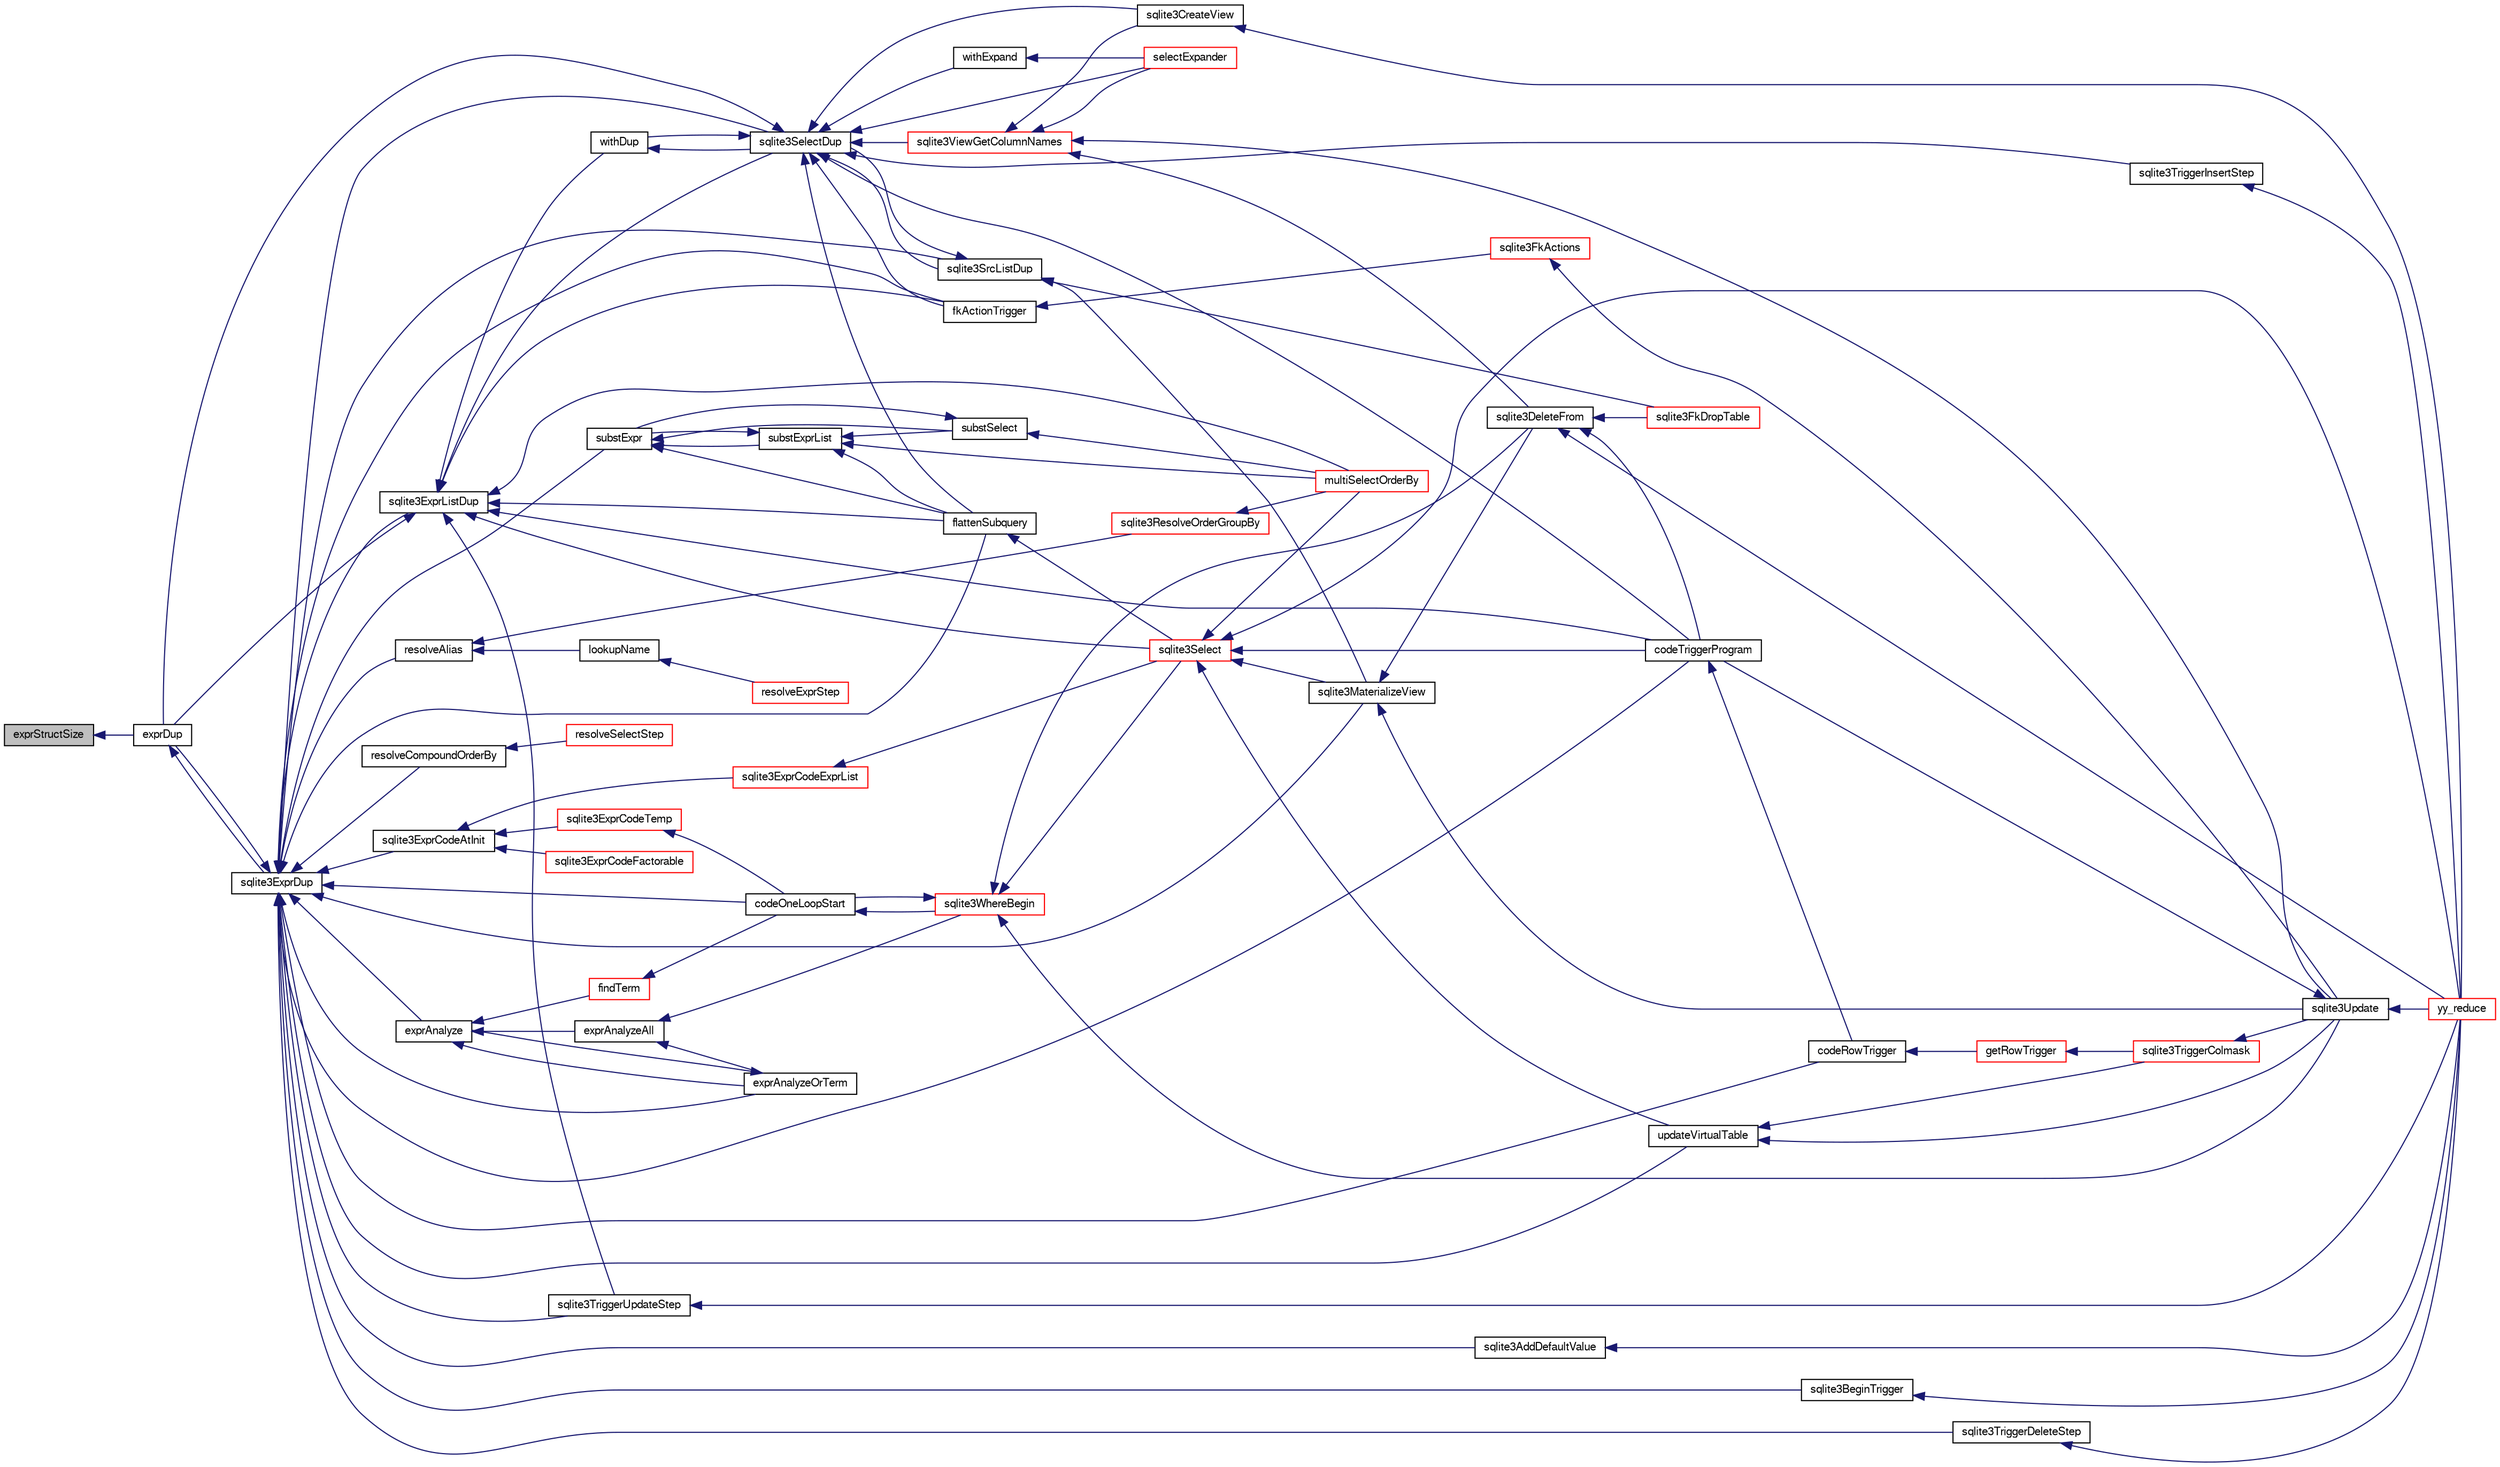 digraph "exprStructSize"
{
  edge [fontname="FreeSans",fontsize="10",labelfontname="FreeSans",labelfontsize="10"];
  node [fontname="FreeSans",fontsize="10",shape=record];
  rankdir="LR";
  Node106973 [label="exprStructSize",height=0.2,width=0.4,color="black", fillcolor="grey75", style="filled", fontcolor="black"];
  Node106973 -> Node106974 [dir="back",color="midnightblue",fontsize="10",style="solid",fontname="FreeSans"];
  Node106974 [label="exprDup",height=0.2,width=0.4,color="black", fillcolor="white", style="filled",URL="$sqlite3_8c.html#a89f473c64253ae0a76749f543466a05a"];
  Node106974 -> Node106975 [dir="back",color="midnightblue",fontsize="10",style="solid",fontname="FreeSans"];
  Node106975 [label="sqlite3ExprDup",height=0.2,width=0.4,color="black", fillcolor="white", style="filled",URL="$sqlite3_8c.html#a509095508224c9f99698d86205234209"];
  Node106975 -> Node106976 [dir="back",color="midnightblue",fontsize="10",style="solid",fontname="FreeSans"];
  Node106976 [label="resolveAlias",height=0.2,width=0.4,color="black", fillcolor="white", style="filled",URL="$sqlite3_8c.html#af5aa683bef5c0eff80a792aa8a968167"];
  Node106976 -> Node106977 [dir="back",color="midnightblue",fontsize="10",style="solid",fontname="FreeSans"];
  Node106977 [label="lookupName",height=0.2,width=0.4,color="black", fillcolor="white", style="filled",URL="$sqlite3_8c.html#a9ee032f52b5e8bb82a72b574af904999"];
  Node106977 -> Node106978 [dir="back",color="midnightblue",fontsize="10",style="solid",fontname="FreeSans"];
  Node106978 [label="resolveExprStep",height=0.2,width=0.4,color="red", fillcolor="white", style="filled",URL="$sqlite3_8c.html#a0687a8650fd8a4ebbf5c2c5a75a8fb13"];
  Node106976 -> Node107063 [dir="back",color="midnightblue",fontsize="10",style="solid",fontname="FreeSans"];
  Node107063 [label="sqlite3ResolveOrderGroupBy",height=0.2,width=0.4,color="red", fillcolor="white", style="filled",URL="$sqlite3_8c.html#a2a1f1cd476b6007d2b2b0a9160dfb1eb"];
  Node107063 -> Node107042 [dir="back",color="midnightblue",fontsize="10",style="solid",fontname="FreeSans"];
  Node107042 [label="multiSelectOrderBy",height=0.2,width=0.4,color="red", fillcolor="white", style="filled",URL="$sqlite3_8c.html#afcdb8488c6f4dfdadaf9f04bca35b808"];
  Node106975 -> Node106981 [dir="back",color="midnightblue",fontsize="10",style="solid",fontname="FreeSans"];
  Node106981 [label="resolveCompoundOrderBy",height=0.2,width=0.4,color="black", fillcolor="white", style="filled",URL="$sqlite3_8c.html#a462c5aa49cfd6aad6a92fa60ddefc569"];
  Node106981 -> Node106982 [dir="back",color="midnightblue",fontsize="10",style="solid",fontname="FreeSans"];
  Node106982 [label="resolveSelectStep",height=0.2,width=0.4,color="red", fillcolor="white", style="filled",URL="$sqlite3_8c.html#a0b9015a9e505c63fd104dcbad672c814"];
  Node106975 -> Node106974 [dir="back",color="midnightblue",fontsize="10",style="solid",fontname="FreeSans"];
  Node106975 -> Node107064 [dir="back",color="midnightblue",fontsize="10",style="solid",fontname="FreeSans"];
  Node107064 [label="sqlite3ExprListDup",height=0.2,width=0.4,color="black", fillcolor="white", style="filled",URL="$sqlite3_8c.html#abfb0903f2fc516fcceec37b3489d528c"];
  Node107064 -> Node106974 [dir="back",color="midnightblue",fontsize="10",style="solid",fontname="FreeSans"];
  Node107064 -> Node107065 [dir="back",color="midnightblue",fontsize="10",style="solid",fontname="FreeSans"];
  Node107065 [label="withDup",height=0.2,width=0.4,color="black", fillcolor="white", style="filled",URL="$sqlite3_8c.html#a3f4d4194e35fd64b629b1533c50ffd7a"];
  Node107065 -> Node107066 [dir="back",color="midnightblue",fontsize="10",style="solid",fontname="FreeSans"];
  Node107066 [label="sqlite3SelectDup",height=0.2,width=0.4,color="black", fillcolor="white", style="filled",URL="$sqlite3_8c.html#af8a7f75590dced000c27784d90b57b87"];
  Node107066 -> Node106974 [dir="back",color="midnightblue",fontsize="10",style="solid",fontname="FreeSans"];
  Node107066 -> Node107065 [dir="back",color="midnightblue",fontsize="10",style="solid",fontname="FreeSans"];
  Node107066 -> Node107067 [dir="back",color="midnightblue",fontsize="10",style="solid",fontname="FreeSans"];
  Node107067 [label="sqlite3SrcListDup",height=0.2,width=0.4,color="black", fillcolor="white", style="filled",URL="$sqlite3_8c.html#a915ece76ebeede6852f63a447753ef9f"];
  Node107067 -> Node107066 [dir="back",color="midnightblue",fontsize="10",style="solid",fontname="FreeSans"];
  Node107067 -> Node107058 [dir="back",color="midnightblue",fontsize="10",style="solid",fontname="FreeSans"];
  Node107058 [label="sqlite3MaterializeView",height=0.2,width=0.4,color="black", fillcolor="white", style="filled",URL="$sqlite3_8c.html#a4557984b0b75f998fb0c3f231c9b1def"];
  Node107058 -> Node106993 [dir="back",color="midnightblue",fontsize="10",style="solid",fontname="FreeSans"];
  Node106993 [label="sqlite3DeleteFrom",height=0.2,width=0.4,color="black", fillcolor="white", style="filled",URL="$sqlite3_8c.html#ab9b4b45349188b49eabb23f94608a091"];
  Node106993 -> Node106994 [dir="back",color="midnightblue",fontsize="10",style="solid",fontname="FreeSans"];
  Node106994 [label="sqlite3FkDropTable",height=0.2,width=0.4,color="red", fillcolor="white", style="filled",URL="$sqlite3_8c.html#a1218c6fc74e89152ceaa4760e82f5ef9"];
  Node106993 -> Node106995 [dir="back",color="midnightblue",fontsize="10",style="solid",fontname="FreeSans"];
  Node106995 [label="codeTriggerProgram",height=0.2,width=0.4,color="black", fillcolor="white", style="filled",URL="$sqlite3_8c.html#a120801f59d9281d201d2ff4b2606836e"];
  Node106995 -> Node106996 [dir="back",color="midnightblue",fontsize="10",style="solid",fontname="FreeSans"];
  Node106996 [label="codeRowTrigger",height=0.2,width=0.4,color="black", fillcolor="white", style="filled",URL="$sqlite3_8c.html#a463cea5aaaf388b560b206570a0022fc"];
  Node106996 -> Node106997 [dir="back",color="midnightblue",fontsize="10",style="solid",fontname="FreeSans"];
  Node106997 [label="getRowTrigger",height=0.2,width=0.4,color="red", fillcolor="white", style="filled",URL="$sqlite3_8c.html#a69626ef20b540d1a2b19cf56f3f45689"];
  Node106997 -> Node107005 [dir="back",color="midnightblue",fontsize="10",style="solid",fontname="FreeSans"];
  Node107005 [label="sqlite3TriggerColmask",height=0.2,width=0.4,color="red", fillcolor="white", style="filled",URL="$sqlite3_8c.html#acace8e99e37ae5e84ea03c65e820c540"];
  Node107005 -> Node107003 [dir="back",color="midnightblue",fontsize="10",style="solid",fontname="FreeSans"];
  Node107003 [label="sqlite3Update",height=0.2,width=0.4,color="black", fillcolor="white", style="filled",URL="$sqlite3_8c.html#ac5aa67c46e8cc8174566fabe6809fafa"];
  Node107003 -> Node106995 [dir="back",color="midnightblue",fontsize="10",style="solid",fontname="FreeSans"];
  Node107003 -> Node106988 [dir="back",color="midnightblue",fontsize="10",style="solid",fontname="FreeSans"];
  Node106988 [label="yy_reduce",height=0.2,width=0.4,color="red", fillcolor="white", style="filled",URL="$sqlite3_8c.html#a7c419a9b25711c666a9a2449ef377f14"];
  Node106993 -> Node106988 [dir="back",color="midnightblue",fontsize="10",style="solid",fontname="FreeSans"];
  Node107058 -> Node107003 [dir="back",color="midnightblue",fontsize="10",style="solid",fontname="FreeSans"];
  Node107067 -> Node106994 [dir="back",color="midnightblue",fontsize="10",style="solid",fontname="FreeSans"];
  Node107066 -> Node106987 [dir="back",color="midnightblue",fontsize="10",style="solid",fontname="FreeSans"];
  Node106987 [label="sqlite3CreateView",height=0.2,width=0.4,color="black", fillcolor="white", style="filled",URL="$sqlite3_8c.html#a9d85cb00ff71dee5cd9a019503a6982e"];
  Node106987 -> Node106988 [dir="back",color="midnightblue",fontsize="10",style="solid",fontname="FreeSans"];
  Node107066 -> Node106990 [dir="back",color="midnightblue",fontsize="10",style="solid",fontname="FreeSans"];
  Node106990 [label="sqlite3ViewGetColumnNames",height=0.2,width=0.4,color="red", fillcolor="white", style="filled",URL="$sqlite3_8c.html#aebc7cd8d9e2bd174ae0a60363d3f6ce8"];
  Node106990 -> Node106987 [dir="back",color="midnightblue",fontsize="10",style="solid",fontname="FreeSans"];
  Node106990 -> Node106993 [dir="back",color="midnightblue",fontsize="10",style="solid",fontname="FreeSans"];
  Node106990 -> Node107007 [dir="back",color="midnightblue",fontsize="10",style="solid",fontname="FreeSans"];
  Node107007 [label="selectExpander",height=0.2,width=0.4,color="red", fillcolor="white", style="filled",URL="$sqlite3_8c.html#abee977318fbf74531340c6e41b0ca953"];
  Node106990 -> Node107003 [dir="back",color="midnightblue",fontsize="10",style="solid",fontname="FreeSans"];
  Node107066 -> Node107068 [dir="back",color="midnightblue",fontsize="10",style="solid",fontname="FreeSans"];
  Node107068 [label="fkActionTrigger",height=0.2,width=0.4,color="black", fillcolor="white", style="filled",URL="$sqlite3_8c.html#a45d66e3277860bacad58eb6296680c8e"];
  Node107068 -> Node106999 [dir="back",color="midnightblue",fontsize="10",style="solid",fontname="FreeSans"];
  Node106999 [label="sqlite3FkActions",height=0.2,width=0.4,color="red", fillcolor="white", style="filled",URL="$sqlite3_8c.html#a39159bd1623724946c22355ba7f3ef90"];
  Node106999 -> Node107003 [dir="back",color="midnightblue",fontsize="10",style="solid",fontname="FreeSans"];
  Node107066 -> Node107069 [dir="back",color="midnightblue",fontsize="10",style="solid",fontname="FreeSans"];
  Node107069 [label="flattenSubquery",height=0.2,width=0.4,color="black", fillcolor="white", style="filled",URL="$sqlite3_8c.html#aa7dcde293e634ad09c4d76c16a640491"];
  Node107069 -> Node107009 [dir="back",color="midnightblue",fontsize="10",style="solid",fontname="FreeSans"];
  Node107009 [label="sqlite3Select",height=0.2,width=0.4,color="red", fillcolor="white", style="filled",URL="$sqlite3_8c.html#a2465ee8c956209ba4b272477b7c21a45"];
  Node107009 -> Node107058 [dir="back",color="midnightblue",fontsize="10",style="solid",fontname="FreeSans"];
  Node107009 -> Node107042 [dir="back",color="midnightblue",fontsize="10",style="solid",fontname="FreeSans"];
  Node107009 -> Node106995 [dir="back",color="midnightblue",fontsize="10",style="solid",fontname="FreeSans"];
  Node107009 -> Node107059 [dir="back",color="midnightblue",fontsize="10",style="solid",fontname="FreeSans"];
  Node107059 [label="updateVirtualTable",height=0.2,width=0.4,color="black", fillcolor="white", style="filled",URL="$sqlite3_8c.html#a740220531db9293c39a2cdd7da3f74e1"];
  Node107059 -> Node107005 [dir="back",color="midnightblue",fontsize="10",style="solid",fontname="FreeSans"];
  Node107059 -> Node107003 [dir="back",color="midnightblue",fontsize="10",style="solid",fontname="FreeSans"];
  Node107009 -> Node106988 [dir="back",color="midnightblue",fontsize="10",style="solid",fontname="FreeSans"];
  Node107066 -> Node107070 [dir="back",color="midnightblue",fontsize="10",style="solid",fontname="FreeSans"];
  Node107070 [label="withExpand",height=0.2,width=0.4,color="black", fillcolor="white", style="filled",URL="$sqlite3_8c.html#abfe30ddf22391eeda2da9ba60c23bf0b"];
  Node107070 -> Node107007 [dir="back",color="midnightblue",fontsize="10",style="solid",fontname="FreeSans"];
  Node107066 -> Node107007 [dir="back",color="midnightblue",fontsize="10",style="solid",fontname="FreeSans"];
  Node107066 -> Node107071 [dir="back",color="midnightblue",fontsize="10",style="solid",fontname="FreeSans"];
  Node107071 [label="sqlite3TriggerInsertStep",height=0.2,width=0.4,color="black", fillcolor="white", style="filled",URL="$sqlite3_8c.html#a7204c378dad0dfefd6ab40c3d9508c64"];
  Node107071 -> Node106988 [dir="back",color="midnightblue",fontsize="10",style="solid",fontname="FreeSans"];
  Node107066 -> Node106995 [dir="back",color="midnightblue",fontsize="10",style="solid",fontname="FreeSans"];
  Node107064 -> Node107066 [dir="back",color="midnightblue",fontsize="10",style="solid",fontname="FreeSans"];
  Node107064 -> Node107068 [dir="back",color="midnightblue",fontsize="10",style="solid",fontname="FreeSans"];
  Node107064 -> Node107042 [dir="back",color="midnightblue",fontsize="10",style="solid",fontname="FreeSans"];
  Node107064 -> Node107069 [dir="back",color="midnightblue",fontsize="10",style="solid",fontname="FreeSans"];
  Node107064 -> Node107009 [dir="back",color="midnightblue",fontsize="10",style="solid",fontname="FreeSans"];
  Node107064 -> Node107072 [dir="back",color="midnightblue",fontsize="10",style="solid",fontname="FreeSans"];
  Node107072 [label="sqlite3TriggerUpdateStep",height=0.2,width=0.4,color="black", fillcolor="white", style="filled",URL="$sqlite3_8c.html#a747552fbad2050589d779b2baee13941"];
  Node107072 -> Node106988 [dir="back",color="midnightblue",fontsize="10",style="solid",fontname="FreeSans"];
  Node107064 -> Node106995 [dir="back",color="midnightblue",fontsize="10",style="solid",fontname="FreeSans"];
  Node106975 -> Node107067 [dir="back",color="midnightblue",fontsize="10",style="solid",fontname="FreeSans"];
  Node106975 -> Node107066 [dir="back",color="midnightblue",fontsize="10",style="solid",fontname="FreeSans"];
  Node106975 -> Node107073 [dir="back",color="midnightblue",fontsize="10",style="solid",fontname="FreeSans"];
  Node107073 [label="sqlite3ExprCodeAtInit",height=0.2,width=0.4,color="black", fillcolor="white", style="filled",URL="$sqlite3_8c.html#ac95e17399015e079099a882989e125c1"];
  Node107073 -> Node107014 [dir="back",color="midnightblue",fontsize="10",style="solid",fontname="FreeSans"];
  Node107014 [label="sqlite3ExprCodeTemp",height=0.2,width=0.4,color="red", fillcolor="white", style="filled",URL="$sqlite3_8c.html#a3bc5c1ccb3c5851847e2aeb4a84ae1fc"];
  Node107014 -> Node107031 [dir="back",color="midnightblue",fontsize="10",style="solid",fontname="FreeSans"];
  Node107031 [label="codeOneLoopStart",height=0.2,width=0.4,color="black", fillcolor="white", style="filled",URL="$sqlite3_8c.html#aa868875120b151c169cc79139ed6e008"];
  Node107031 -> Node107028 [dir="back",color="midnightblue",fontsize="10",style="solid",fontname="FreeSans"];
  Node107028 [label="sqlite3WhereBegin",height=0.2,width=0.4,color="red", fillcolor="white", style="filled",URL="$sqlite3_8c.html#acad049f5c9a96a8118cffd5e5ce89f7c"];
  Node107028 -> Node106993 [dir="back",color="midnightblue",fontsize="10",style="solid",fontname="FreeSans"];
  Node107028 -> Node107009 [dir="back",color="midnightblue",fontsize="10",style="solid",fontname="FreeSans"];
  Node107028 -> Node107003 [dir="back",color="midnightblue",fontsize="10",style="solid",fontname="FreeSans"];
  Node107028 -> Node107031 [dir="back",color="midnightblue",fontsize="10",style="solid",fontname="FreeSans"];
  Node107073 -> Node107033 [dir="back",color="midnightblue",fontsize="10",style="solid",fontname="FreeSans"];
  Node107033 [label="sqlite3ExprCodeFactorable",height=0.2,width=0.4,color="red", fillcolor="white", style="filled",URL="$sqlite3_8c.html#a843f7fd58eec5a683c1fd8435fcd1e84"];
  Node107073 -> Node107044 [dir="back",color="midnightblue",fontsize="10",style="solid",fontname="FreeSans"];
  Node107044 [label="sqlite3ExprCodeExprList",height=0.2,width=0.4,color="red", fillcolor="white", style="filled",URL="$sqlite3_8c.html#a05b2b3dc3de7565de24eb3a2ff4e9566"];
  Node107044 -> Node107009 [dir="back",color="midnightblue",fontsize="10",style="solid",fontname="FreeSans"];
  Node106975 -> Node107074 [dir="back",color="midnightblue",fontsize="10",style="solid",fontname="FreeSans"];
  Node107074 [label="sqlite3AddDefaultValue",height=0.2,width=0.4,color="black", fillcolor="white", style="filled",URL="$sqlite3_8c.html#a0c9a36f669a7f33ff5e2db5d8586ef6b"];
  Node107074 -> Node106988 [dir="back",color="midnightblue",fontsize="10",style="solid",fontname="FreeSans"];
  Node106975 -> Node107058 [dir="back",color="midnightblue",fontsize="10",style="solid",fontname="FreeSans"];
  Node106975 -> Node107068 [dir="back",color="midnightblue",fontsize="10",style="solid",fontname="FreeSans"];
  Node106975 -> Node107075 [dir="back",color="midnightblue",fontsize="10",style="solid",fontname="FreeSans"];
  Node107075 [label="substExpr",height=0.2,width=0.4,color="black", fillcolor="white", style="filled",URL="$sqlite3_8c.html#a7e30cc0ad46f01288c342a4e378d9484"];
  Node107075 -> Node107076 [dir="back",color="midnightblue",fontsize="10",style="solid",fontname="FreeSans"];
  Node107076 [label="substExprList",height=0.2,width=0.4,color="black", fillcolor="white", style="filled",URL="$sqlite3_8c.html#a757971613b796a7c4ce40ddec28641b0"];
  Node107076 -> Node107042 [dir="back",color="midnightblue",fontsize="10",style="solid",fontname="FreeSans"];
  Node107076 -> Node107075 [dir="back",color="midnightblue",fontsize="10",style="solid",fontname="FreeSans"];
  Node107076 -> Node107077 [dir="back",color="midnightblue",fontsize="10",style="solid",fontname="FreeSans"];
  Node107077 [label="substSelect",height=0.2,width=0.4,color="black", fillcolor="white", style="filled",URL="$sqlite3_8c.html#ad829d8b7f675bae62ee9b1a139929f69"];
  Node107077 -> Node107042 [dir="back",color="midnightblue",fontsize="10",style="solid",fontname="FreeSans"];
  Node107077 -> Node107075 [dir="back",color="midnightblue",fontsize="10",style="solid",fontname="FreeSans"];
  Node107076 -> Node107069 [dir="back",color="midnightblue",fontsize="10",style="solid",fontname="FreeSans"];
  Node107075 -> Node107077 [dir="back",color="midnightblue",fontsize="10",style="solid",fontname="FreeSans"];
  Node107075 -> Node107069 [dir="back",color="midnightblue",fontsize="10",style="solid",fontname="FreeSans"];
  Node106975 -> Node107069 [dir="back",color="midnightblue",fontsize="10",style="solid",fontname="FreeSans"];
  Node106975 -> Node107078 [dir="back",color="midnightblue",fontsize="10",style="solid",fontname="FreeSans"];
  Node107078 [label="sqlite3BeginTrigger",height=0.2,width=0.4,color="black", fillcolor="white", style="filled",URL="$sqlite3_8c.html#ac20a731dbd52edec68a09962c7f39a4c"];
  Node107078 -> Node106988 [dir="back",color="midnightblue",fontsize="10",style="solid",fontname="FreeSans"];
  Node106975 -> Node107072 [dir="back",color="midnightblue",fontsize="10",style="solid",fontname="FreeSans"];
  Node106975 -> Node107079 [dir="back",color="midnightblue",fontsize="10",style="solid",fontname="FreeSans"];
  Node107079 [label="sqlite3TriggerDeleteStep",height=0.2,width=0.4,color="black", fillcolor="white", style="filled",URL="$sqlite3_8c.html#a7f1bcb4e2de5e641f2c286d27348f823"];
  Node107079 -> Node106988 [dir="back",color="midnightblue",fontsize="10",style="solid",fontname="FreeSans"];
  Node106975 -> Node106995 [dir="back",color="midnightblue",fontsize="10",style="solid",fontname="FreeSans"];
  Node106975 -> Node106996 [dir="back",color="midnightblue",fontsize="10",style="solid",fontname="FreeSans"];
  Node106975 -> Node107059 [dir="back",color="midnightblue",fontsize="10",style="solid",fontname="FreeSans"];
  Node106975 -> Node107055 [dir="back",color="midnightblue",fontsize="10",style="solid",fontname="FreeSans"];
  Node107055 [label="exprAnalyzeOrTerm",height=0.2,width=0.4,color="black", fillcolor="white", style="filled",URL="$sqlite3_8c.html#ab95cabd8b51cb2291b5bef0c4a3776d2"];
  Node107055 -> Node107048 [dir="back",color="midnightblue",fontsize="10",style="solid",fontname="FreeSans"];
  Node107048 [label="exprAnalyze",height=0.2,width=0.4,color="black", fillcolor="white", style="filled",URL="$sqlite3_8c.html#acb10e48c9a4184a4edd9bfd5b14ad0b7"];
  Node107048 -> Node107049 [dir="back",color="midnightblue",fontsize="10",style="solid",fontname="FreeSans"];
  Node107049 [label="findTerm",height=0.2,width=0.4,color="red", fillcolor="white", style="filled",URL="$sqlite3_8c.html#af26eb1eed85001fcf29fa189b631ac4b"];
  Node107049 -> Node107031 [dir="back",color="midnightblue",fontsize="10",style="solid",fontname="FreeSans"];
  Node107048 -> Node107054 [dir="back",color="midnightblue",fontsize="10",style="solid",fontname="FreeSans"];
  Node107054 [label="exprAnalyzeAll",height=0.2,width=0.4,color="black", fillcolor="white", style="filled",URL="$sqlite3_8c.html#a2e7a957af98e240fa68e34d6ff639437"];
  Node107054 -> Node107055 [dir="back",color="midnightblue",fontsize="10",style="solid",fontname="FreeSans"];
  Node107054 -> Node107028 [dir="back",color="midnightblue",fontsize="10",style="solid",fontname="FreeSans"];
  Node107048 -> Node107055 [dir="back",color="midnightblue",fontsize="10",style="solid",fontname="FreeSans"];
  Node106975 -> Node107048 [dir="back",color="midnightblue",fontsize="10",style="solid",fontname="FreeSans"];
  Node106975 -> Node107031 [dir="back",color="midnightblue",fontsize="10",style="solid",fontname="FreeSans"];
}
